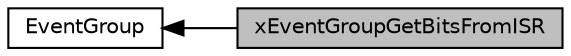 digraph "xEventGroupGetBitsFromISR"
{
  edge [fontname="Helvetica",fontsize="10",labelfontname="Helvetica",labelfontsize="10"];
  node [fontname="Helvetica",fontsize="10",shape=box];
  rankdir=LR;
  Node2 [label="EventGroup",height=0.2,width=0.4,color="black", fillcolor="white", style="filled",URL="$group___event_group.html",tooltip=" "];
  Node1 [label="xEventGroupGetBitsFromISR",height=0.2,width=0.4,color="black", fillcolor="grey75", style="filled", fontcolor="black",tooltip=" "];
  Node2->Node1 [shape=plaintext, dir="back", style="solid"];
}
